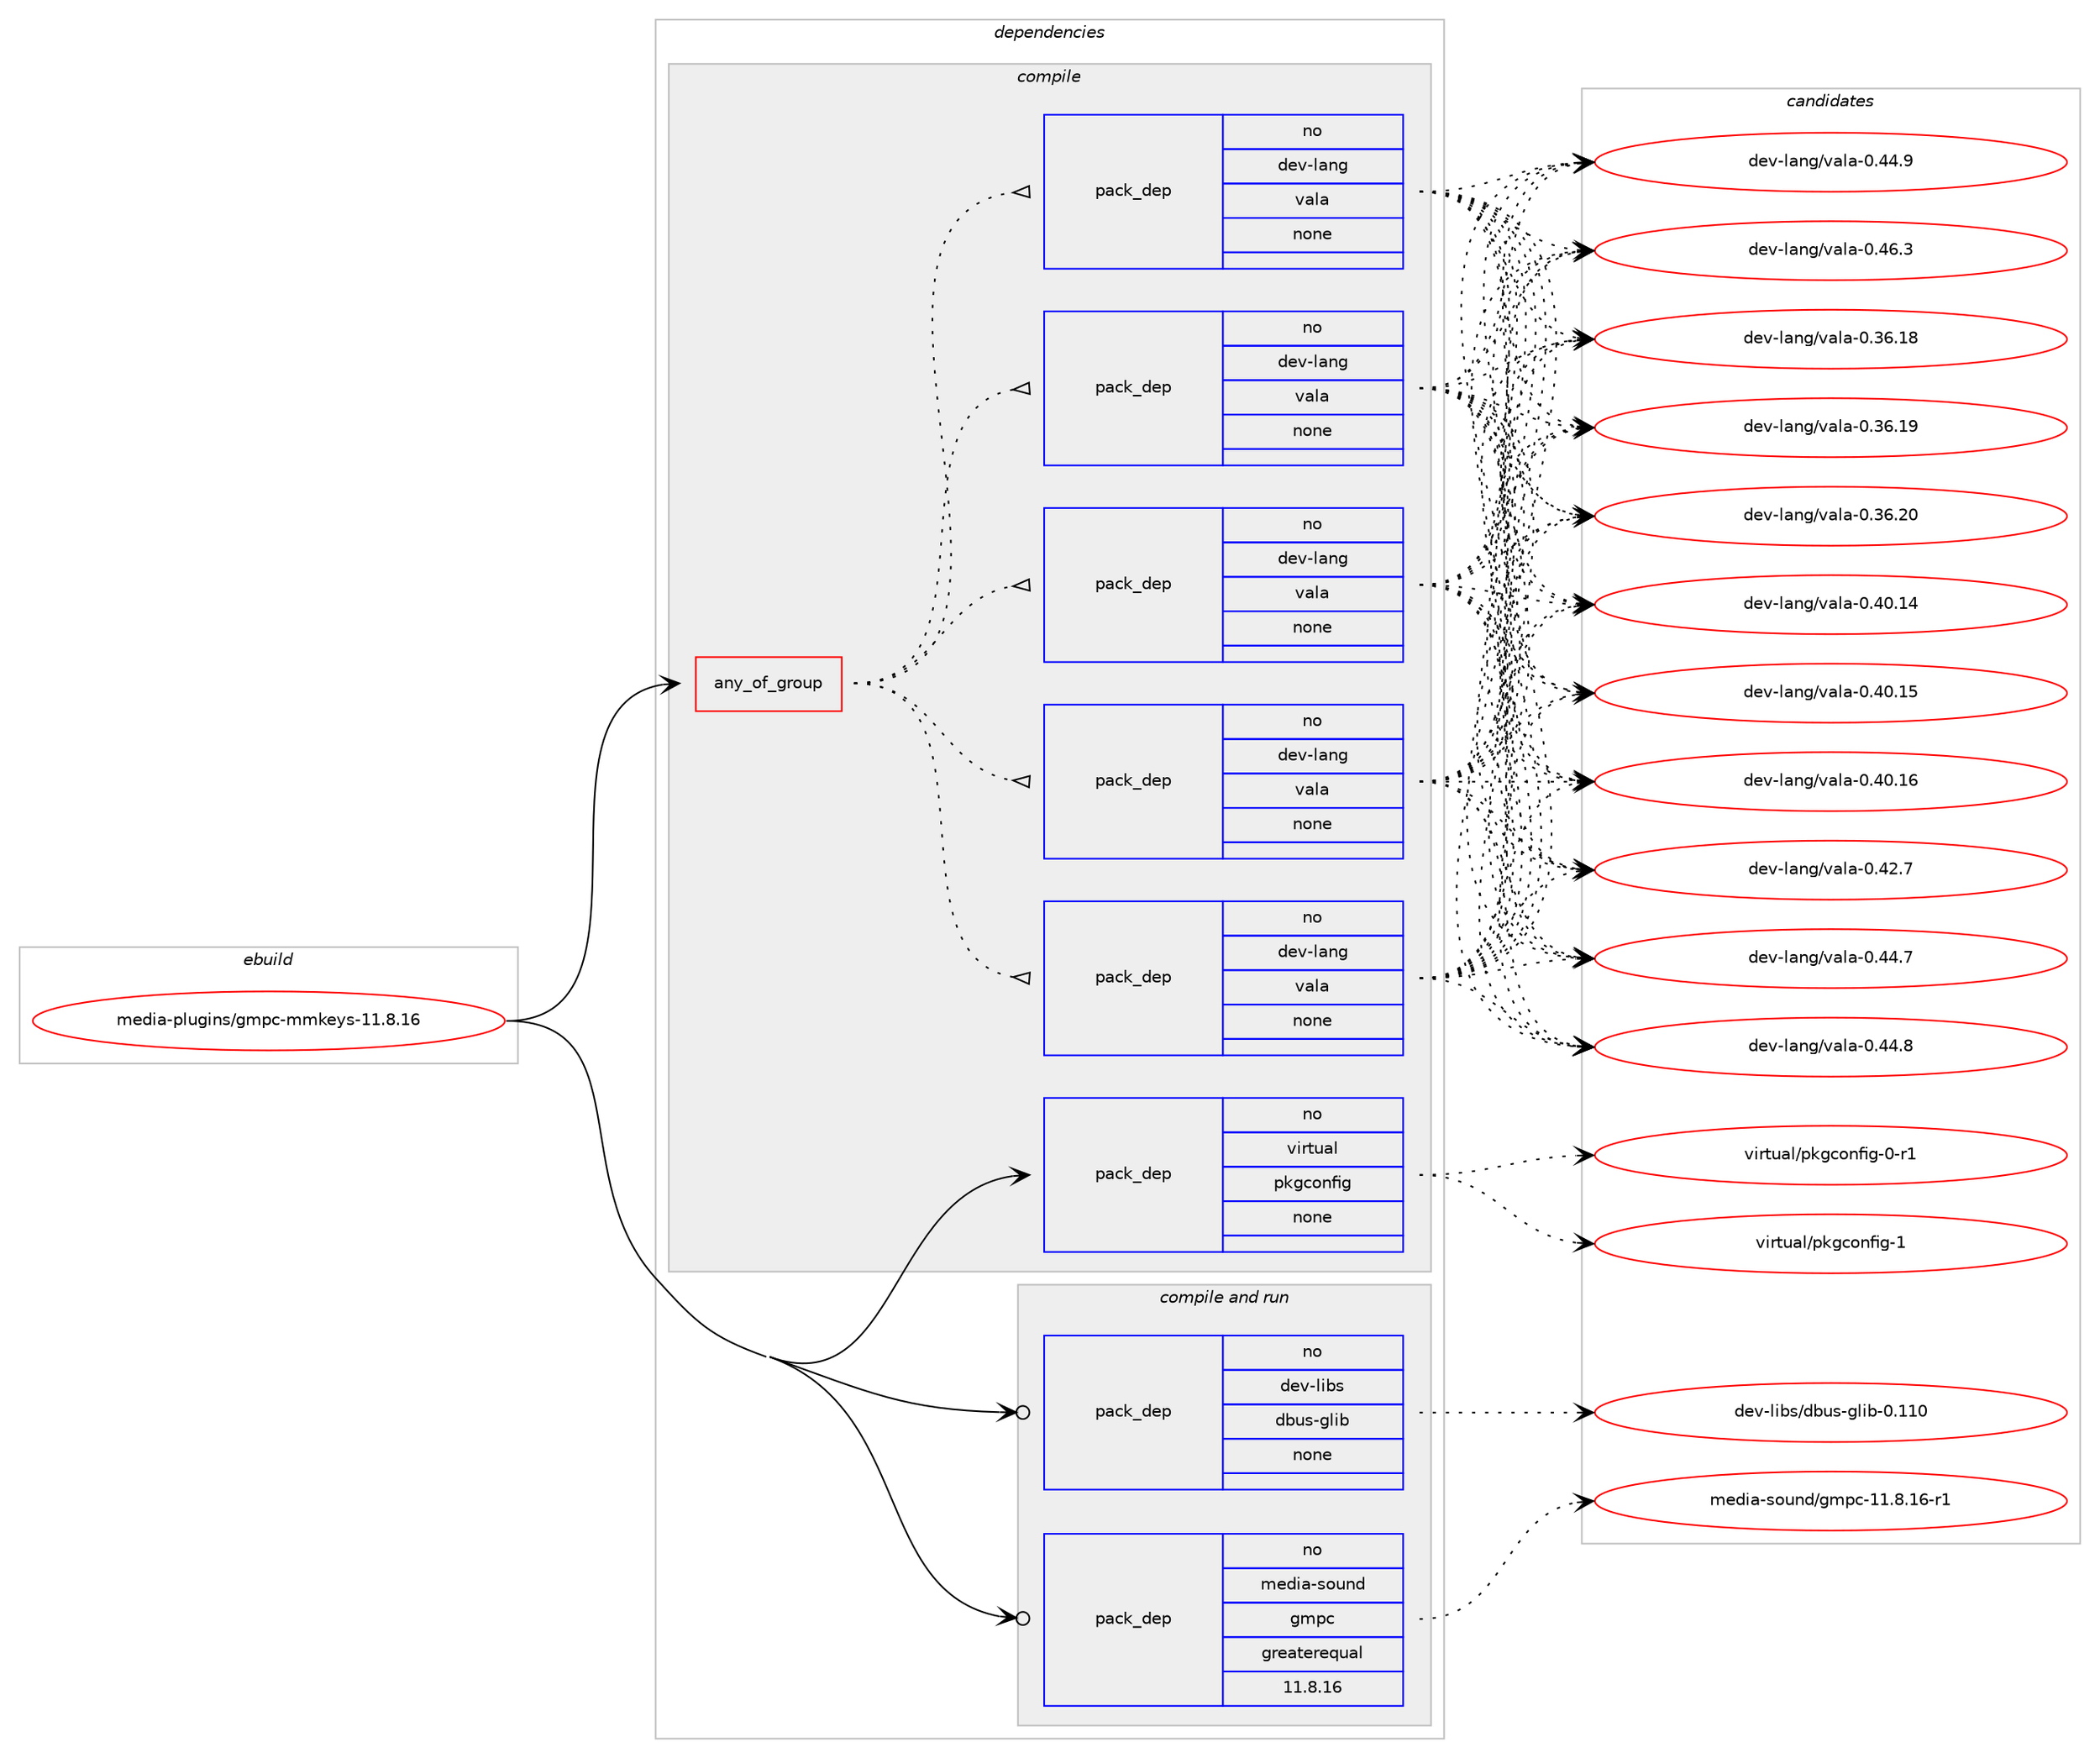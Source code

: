 digraph prolog {

# *************
# Graph options
# *************

newrank=true;
concentrate=true;
compound=true;
graph [rankdir=LR,fontname=Helvetica,fontsize=10,ranksep=1.5];#, ranksep=2.5, nodesep=0.2];
edge  [arrowhead=vee];
node  [fontname=Helvetica,fontsize=10];

# **********
# The ebuild
# **********

subgraph cluster_leftcol {
color=gray;
rank=same;
label=<<i>ebuild</i>>;
id [label="media-plugins/gmpc-mmkeys-11.8.16", color=red, width=4, href="../media-plugins/gmpc-mmkeys-11.8.16.svg"];
}

# ****************
# The dependencies
# ****************

subgraph cluster_midcol {
color=gray;
label=<<i>dependencies</i>>;
subgraph cluster_compile {
fillcolor="#eeeeee";
style=filled;
label=<<i>compile</i>>;
subgraph any13438 {
dependency792956 [label=<<TABLE BORDER="0" CELLBORDER="1" CELLSPACING="0" CELLPADDING="4"><TR><TD CELLPADDING="10">any_of_group</TD></TR></TABLE>>, shape=none, color=red];subgraph pack585979 {
dependency792957 [label=<<TABLE BORDER="0" CELLBORDER="1" CELLSPACING="0" CELLPADDING="4" WIDTH="220"><TR><TD ROWSPAN="6" CELLPADDING="30">pack_dep</TD></TR><TR><TD WIDTH="110">no</TD></TR><TR><TD>dev-lang</TD></TR><TR><TD>vala</TD></TR><TR><TD>none</TD></TR><TR><TD></TD></TR></TABLE>>, shape=none, color=blue];
}
dependency792956:e -> dependency792957:w [weight=20,style="dotted",arrowhead="oinv"];
subgraph pack585980 {
dependency792958 [label=<<TABLE BORDER="0" CELLBORDER="1" CELLSPACING="0" CELLPADDING="4" WIDTH="220"><TR><TD ROWSPAN="6" CELLPADDING="30">pack_dep</TD></TR><TR><TD WIDTH="110">no</TD></TR><TR><TD>dev-lang</TD></TR><TR><TD>vala</TD></TR><TR><TD>none</TD></TR><TR><TD></TD></TR></TABLE>>, shape=none, color=blue];
}
dependency792956:e -> dependency792958:w [weight=20,style="dotted",arrowhead="oinv"];
subgraph pack585981 {
dependency792959 [label=<<TABLE BORDER="0" CELLBORDER="1" CELLSPACING="0" CELLPADDING="4" WIDTH="220"><TR><TD ROWSPAN="6" CELLPADDING="30">pack_dep</TD></TR><TR><TD WIDTH="110">no</TD></TR><TR><TD>dev-lang</TD></TR><TR><TD>vala</TD></TR><TR><TD>none</TD></TR><TR><TD></TD></TR></TABLE>>, shape=none, color=blue];
}
dependency792956:e -> dependency792959:w [weight=20,style="dotted",arrowhead="oinv"];
subgraph pack585982 {
dependency792960 [label=<<TABLE BORDER="0" CELLBORDER="1" CELLSPACING="0" CELLPADDING="4" WIDTH="220"><TR><TD ROWSPAN="6" CELLPADDING="30">pack_dep</TD></TR><TR><TD WIDTH="110">no</TD></TR><TR><TD>dev-lang</TD></TR><TR><TD>vala</TD></TR><TR><TD>none</TD></TR><TR><TD></TD></TR></TABLE>>, shape=none, color=blue];
}
dependency792956:e -> dependency792960:w [weight=20,style="dotted",arrowhead="oinv"];
subgraph pack585983 {
dependency792961 [label=<<TABLE BORDER="0" CELLBORDER="1" CELLSPACING="0" CELLPADDING="4" WIDTH="220"><TR><TD ROWSPAN="6" CELLPADDING="30">pack_dep</TD></TR><TR><TD WIDTH="110">no</TD></TR><TR><TD>dev-lang</TD></TR><TR><TD>vala</TD></TR><TR><TD>none</TD></TR><TR><TD></TD></TR></TABLE>>, shape=none, color=blue];
}
dependency792956:e -> dependency792961:w [weight=20,style="dotted",arrowhead="oinv"];
}
id:e -> dependency792956:w [weight=20,style="solid",arrowhead="vee"];
subgraph pack585984 {
dependency792962 [label=<<TABLE BORDER="0" CELLBORDER="1" CELLSPACING="0" CELLPADDING="4" WIDTH="220"><TR><TD ROWSPAN="6" CELLPADDING="30">pack_dep</TD></TR><TR><TD WIDTH="110">no</TD></TR><TR><TD>virtual</TD></TR><TR><TD>pkgconfig</TD></TR><TR><TD>none</TD></TR><TR><TD></TD></TR></TABLE>>, shape=none, color=blue];
}
id:e -> dependency792962:w [weight=20,style="solid",arrowhead="vee"];
}
subgraph cluster_compileandrun {
fillcolor="#eeeeee";
style=filled;
label=<<i>compile and run</i>>;
subgraph pack585985 {
dependency792963 [label=<<TABLE BORDER="0" CELLBORDER="1" CELLSPACING="0" CELLPADDING="4" WIDTH="220"><TR><TD ROWSPAN="6" CELLPADDING="30">pack_dep</TD></TR><TR><TD WIDTH="110">no</TD></TR><TR><TD>dev-libs</TD></TR><TR><TD>dbus-glib</TD></TR><TR><TD>none</TD></TR><TR><TD></TD></TR></TABLE>>, shape=none, color=blue];
}
id:e -> dependency792963:w [weight=20,style="solid",arrowhead="odotvee"];
subgraph pack585986 {
dependency792964 [label=<<TABLE BORDER="0" CELLBORDER="1" CELLSPACING="0" CELLPADDING="4" WIDTH="220"><TR><TD ROWSPAN="6" CELLPADDING="30">pack_dep</TD></TR><TR><TD WIDTH="110">no</TD></TR><TR><TD>media-sound</TD></TR><TR><TD>gmpc</TD></TR><TR><TD>greaterequal</TD></TR><TR><TD>11.8.16</TD></TR></TABLE>>, shape=none, color=blue];
}
id:e -> dependency792964:w [weight=20,style="solid",arrowhead="odotvee"];
}
subgraph cluster_run {
fillcolor="#eeeeee";
style=filled;
label=<<i>run</i>>;
}
}

# **************
# The candidates
# **************

subgraph cluster_choices {
rank=same;
color=gray;
label=<<i>candidates</i>>;

subgraph choice585979 {
color=black;
nodesep=1;
choice10010111845108971101034711897108974548465154464956 [label="dev-lang/vala-0.36.18", color=red, width=4,href="../dev-lang/vala-0.36.18.svg"];
choice10010111845108971101034711897108974548465154464957 [label="dev-lang/vala-0.36.19", color=red, width=4,href="../dev-lang/vala-0.36.19.svg"];
choice10010111845108971101034711897108974548465154465048 [label="dev-lang/vala-0.36.20", color=red, width=4,href="../dev-lang/vala-0.36.20.svg"];
choice10010111845108971101034711897108974548465248464952 [label="dev-lang/vala-0.40.14", color=red, width=4,href="../dev-lang/vala-0.40.14.svg"];
choice10010111845108971101034711897108974548465248464953 [label="dev-lang/vala-0.40.15", color=red, width=4,href="../dev-lang/vala-0.40.15.svg"];
choice10010111845108971101034711897108974548465248464954 [label="dev-lang/vala-0.40.16", color=red, width=4,href="../dev-lang/vala-0.40.16.svg"];
choice100101118451089711010347118971089745484652504655 [label="dev-lang/vala-0.42.7", color=red, width=4,href="../dev-lang/vala-0.42.7.svg"];
choice100101118451089711010347118971089745484652524655 [label="dev-lang/vala-0.44.7", color=red, width=4,href="../dev-lang/vala-0.44.7.svg"];
choice100101118451089711010347118971089745484652524656 [label="dev-lang/vala-0.44.8", color=red, width=4,href="../dev-lang/vala-0.44.8.svg"];
choice100101118451089711010347118971089745484652524657 [label="dev-lang/vala-0.44.9", color=red, width=4,href="../dev-lang/vala-0.44.9.svg"];
choice100101118451089711010347118971089745484652544651 [label="dev-lang/vala-0.46.3", color=red, width=4,href="../dev-lang/vala-0.46.3.svg"];
dependency792957:e -> choice10010111845108971101034711897108974548465154464956:w [style=dotted,weight="100"];
dependency792957:e -> choice10010111845108971101034711897108974548465154464957:w [style=dotted,weight="100"];
dependency792957:e -> choice10010111845108971101034711897108974548465154465048:w [style=dotted,weight="100"];
dependency792957:e -> choice10010111845108971101034711897108974548465248464952:w [style=dotted,weight="100"];
dependency792957:e -> choice10010111845108971101034711897108974548465248464953:w [style=dotted,weight="100"];
dependency792957:e -> choice10010111845108971101034711897108974548465248464954:w [style=dotted,weight="100"];
dependency792957:e -> choice100101118451089711010347118971089745484652504655:w [style=dotted,weight="100"];
dependency792957:e -> choice100101118451089711010347118971089745484652524655:w [style=dotted,weight="100"];
dependency792957:e -> choice100101118451089711010347118971089745484652524656:w [style=dotted,weight="100"];
dependency792957:e -> choice100101118451089711010347118971089745484652524657:w [style=dotted,weight="100"];
dependency792957:e -> choice100101118451089711010347118971089745484652544651:w [style=dotted,weight="100"];
}
subgraph choice585980 {
color=black;
nodesep=1;
choice10010111845108971101034711897108974548465154464956 [label="dev-lang/vala-0.36.18", color=red, width=4,href="../dev-lang/vala-0.36.18.svg"];
choice10010111845108971101034711897108974548465154464957 [label="dev-lang/vala-0.36.19", color=red, width=4,href="../dev-lang/vala-0.36.19.svg"];
choice10010111845108971101034711897108974548465154465048 [label="dev-lang/vala-0.36.20", color=red, width=4,href="../dev-lang/vala-0.36.20.svg"];
choice10010111845108971101034711897108974548465248464952 [label="dev-lang/vala-0.40.14", color=red, width=4,href="../dev-lang/vala-0.40.14.svg"];
choice10010111845108971101034711897108974548465248464953 [label="dev-lang/vala-0.40.15", color=red, width=4,href="../dev-lang/vala-0.40.15.svg"];
choice10010111845108971101034711897108974548465248464954 [label="dev-lang/vala-0.40.16", color=red, width=4,href="../dev-lang/vala-0.40.16.svg"];
choice100101118451089711010347118971089745484652504655 [label="dev-lang/vala-0.42.7", color=red, width=4,href="../dev-lang/vala-0.42.7.svg"];
choice100101118451089711010347118971089745484652524655 [label="dev-lang/vala-0.44.7", color=red, width=4,href="../dev-lang/vala-0.44.7.svg"];
choice100101118451089711010347118971089745484652524656 [label="dev-lang/vala-0.44.8", color=red, width=4,href="../dev-lang/vala-0.44.8.svg"];
choice100101118451089711010347118971089745484652524657 [label="dev-lang/vala-0.44.9", color=red, width=4,href="../dev-lang/vala-0.44.9.svg"];
choice100101118451089711010347118971089745484652544651 [label="dev-lang/vala-0.46.3", color=red, width=4,href="../dev-lang/vala-0.46.3.svg"];
dependency792958:e -> choice10010111845108971101034711897108974548465154464956:w [style=dotted,weight="100"];
dependency792958:e -> choice10010111845108971101034711897108974548465154464957:w [style=dotted,weight="100"];
dependency792958:e -> choice10010111845108971101034711897108974548465154465048:w [style=dotted,weight="100"];
dependency792958:e -> choice10010111845108971101034711897108974548465248464952:w [style=dotted,weight="100"];
dependency792958:e -> choice10010111845108971101034711897108974548465248464953:w [style=dotted,weight="100"];
dependency792958:e -> choice10010111845108971101034711897108974548465248464954:w [style=dotted,weight="100"];
dependency792958:e -> choice100101118451089711010347118971089745484652504655:w [style=dotted,weight="100"];
dependency792958:e -> choice100101118451089711010347118971089745484652524655:w [style=dotted,weight="100"];
dependency792958:e -> choice100101118451089711010347118971089745484652524656:w [style=dotted,weight="100"];
dependency792958:e -> choice100101118451089711010347118971089745484652524657:w [style=dotted,weight="100"];
dependency792958:e -> choice100101118451089711010347118971089745484652544651:w [style=dotted,weight="100"];
}
subgraph choice585981 {
color=black;
nodesep=1;
choice10010111845108971101034711897108974548465154464956 [label="dev-lang/vala-0.36.18", color=red, width=4,href="../dev-lang/vala-0.36.18.svg"];
choice10010111845108971101034711897108974548465154464957 [label="dev-lang/vala-0.36.19", color=red, width=4,href="../dev-lang/vala-0.36.19.svg"];
choice10010111845108971101034711897108974548465154465048 [label="dev-lang/vala-0.36.20", color=red, width=4,href="../dev-lang/vala-0.36.20.svg"];
choice10010111845108971101034711897108974548465248464952 [label="dev-lang/vala-0.40.14", color=red, width=4,href="../dev-lang/vala-0.40.14.svg"];
choice10010111845108971101034711897108974548465248464953 [label="dev-lang/vala-0.40.15", color=red, width=4,href="../dev-lang/vala-0.40.15.svg"];
choice10010111845108971101034711897108974548465248464954 [label="dev-lang/vala-0.40.16", color=red, width=4,href="../dev-lang/vala-0.40.16.svg"];
choice100101118451089711010347118971089745484652504655 [label="dev-lang/vala-0.42.7", color=red, width=4,href="../dev-lang/vala-0.42.7.svg"];
choice100101118451089711010347118971089745484652524655 [label="dev-lang/vala-0.44.7", color=red, width=4,href="../dev-lang/vala-0.44.7.svg"];
choice100101118451089711010347118971089745484652524656 [label="dev-lang/vala-0.44.8", color=red, width=4,href="../dev-lang/vala-0.44.8.svg"];
choice100101118451089711010347118971089745484652524657 [label="dev-lang/vala-0.44.9", color=red, width=4,href="../dev-lang/vala-0.44.9.svg"];
choice100101118451089711010347118971089745484652544651 [label="dev-lang/vala-0.46.3", color=red, width=4,href="../dev-lang/vala-0.46.3.svg"];
dependency792959:e -> choice10010111845108971101034711897108974548465154464956:w [style=dotted,weight="100"];
dependency792959:e -> choice10010111845108971101034711897108974548465154464957:w [style=dotted,weight="100"];
dependency792959:e -> choice10010111845108971101034711897108974548465154465048:w [style=dotted,weight="100"];
dependency792959:e -> choice10010111845108971101034711897108974548465248464952:w [style=dotted,weight="100"];
dependency792959:e -> choice10010111845108971101034711897108974548465248464953:w [style=dotted,weight="100"];
dependency792959:e -> choice10010111845108971101034711897108974548465248464954:w [style=dotted,weight="100"];
dependency792959:e -> choice100101118451089711010347118971089745484652504655:w [style=dotted,weight="100"];
dependency792959:e -> choice100101118451089711010347118971089745484652524655:w [style=dotted,weight="100"];
dependency792959:e -> choice100101118451089711010347118971089745484652524656:w [style=dotted,weight="100"];
dependency792959:e -> choice100101118451089711010347118971089745484652524657:w [style=dotted,weight="100"];
dependency792959:e -> choice100101118451089711010347118971089745484652544651:w [style=dotted,weight="100"];
}
subgraph choice585982 {
color=black;
nodesep=1;
choice10010111845108971101034711897108974548465154464956 [label="dev-lang/vala-0.36.18", color=red, width=4,href="../dev-lang/vala-0.36.18.svg"];
choice10010111845108971101034711897108974548465154464957 [label="dev-lang/vala-0.36.19", color=red, width=4,href="../dev-lang/vala-0.36.19.svg"];
choice10010111845108971101034711897108974548465154465048 [label="dev-lang/vala-0.36.20", color=red, width=4,href="../dev-lang/vala-0.36.20.svg"];
choice10010111845108971101034711897108974548465248464952 [label="dev-lang/vala-0.40.14", color=red, width=4,href="../dev-lang/vala-0.40.14.svg"];
choice10010111845108971101034711897108974548465248464953 [label="dev-lang/vala-0.40.15", color=red, width=4,href="../dev-lang/vala-0.40.15.svg"];
choice10010111845108971101034711897108974548465248464954 [label="dev-lang/vala-0.40.16", color=red, width=4,href="../dev-lang/vala-0.40.16.svg"];
choice100101118451089711010347118971089745484652504655 [label="dev-lang/vala-0.42.7", color=red, width=4,href="../dev-lang/vala-0.42.7.svg"];
choice100101118451089711010347118971089745484652524655 [label="dev-lang/vala-0.44.7", color=red, width=4,href="../dev-lang/vala-0.44.7.svg"];
choice100101118451089711010347118971089745484652524656 [label="dev-lang/vala-0.44.8", color=red, width=4,href="../dev-lang/vala-0.44.8.svg"];
choice100101118451089711010347118971089745484652524657 [label="dev-lang/vala-0.44.9", color=red, width=4,href="../dev-lang/vala-0.44.9.svg"];
choice100101118451089711010347118971089745484652544651 [label="dev-lang/vala-0.46.3", color=red, width=4,href="../dev-lang/vala-0.46.3.svg"];
dependency792960:e -> choice10010111845108971101034711897108974548465154464956:w [style=dotted,weight="100"];
dependency792960:e -> choice10010111845108971101034711897108974548465154464957:w [style=dotted,weight="100"];
dependency792960:e -> choice10010111845108971101034711897108974548465154465048:w [style=dotted,weight="100"];
dependency792960:e -> choice10010111845108971101034711897108974548465248464952:w [style=dotted,weight="100"];
dependency792960:e -> choice10010111845108971101034711897108974548465248464953:w [style=dotted,weight="100"];
dependency792960:e -> choice10010111845108971101034711897108974548465248464954:w [style=dotted,weight="100"];
dependency792960:e -> choice100101118451089711010347118971089745484652504655:w [style=dotted,weight="100"];
dependency792960:e -> choice100101118451089711010347118971089745484652524655:w [style=dotted,weight="100"];
dependency792960:e -> choice100101118451089711010347118971089745484652524656:w [style=dotted,weight="100"];
dependency792960:e -> choice100101118451089711010347118971089745484652524657:w [style=dotted,weight="100"];
dependency792960:e -> choice100101118451089711010347118971089745484652544651:w [style=dotted,weight="100"];
}
subgraph choice585983 {
color=black;
nodesep=1;
choice10010111845108971101034711897108974548465154464956 [label="dev-lang/vala-0.36.18", color=red, width=4,href="../dev-lang/vala-0.36.18.svg"];
choice10010111845108971101034711897108974548465154464957 [label="dev-lang/vala-0.36.19", color=red, width=4,href="../dev-lang/vala-0.36.19.svg"];
choice10010111845108971101034711897108974548465154465048 [label="dev-lang/vala-0.36.20", color=red, width=4,href="../dev-lang/vala-0.36.20.svg"];
choice10010111845108971101034711897108974548465248464952 [label="dev-lang/vala-0.40.14", color=red, width=4,href="../dev-lang/vala-0.40.14.svg"];
choice10010111845108971101034711897108974548465248464953 [label="dev-lang/vala-0.40.15", color=red, width=4,href="../dev-lang/vala-0.40.15.svg"];
choice10010111845108971101034711897108974548465248464954 [label="dev-lang/vala-0.40.16", color=red, width=4,href="../dev-lang/vala-0.40.16.svg"];
choice100101118451089711010347118971089745484652504655 [label="dev-lang/vala-0.42.7", color=red, width=4,href="../dev-lang/vala-0.42.7.svg"];
choice100101118451089711010347118971089745484652524655 [label="dev-lang/vala-0.44.7", color=red, width=4,href="../dev-lang/vala-0.44.7.svg"];
choice100101118451089711010347118971089745484652524656 [label="dev-lang/vala-0.44.8", color=red, width=4,href="../dev-lang/vala-0.44.8.svg"];
choice100101118451089711010347118971089745484652524657 [label="dev-lang/vala-0.44.9", color=red, width=4,href="../dev-lang/vala-0.44.9.svg"];
choice100101118451089711010347118971089745484652544651 [label="dev-lang/vala-0.46.3", color=red, width=4,href="../dev-lang/vala-0.46.3.svg"];
dependency792961:e -> choice10010111845108971101034711897108974548465154464956:w [style=dotted,weight="100"];
dependency792961:e -> choice10010111845108971101034711897108974548465154464957:w [style=dotted,weight="100"];
dependency792961:e -> choice10010111845108971101034711897108974548465154465048:w [style=dotted,weight="100"];
dependency792961:e -> choice10010111845108971101034711897108974548465248464952:w [style=dotted,weight="100"];
dependency792961:e -> choice10010111845108971101034711897108974548465248464953:w [style=dotted,weight="100"];
dependency792961:e -> choice10010111845108971101034711897108974548465248464954:w [style=dotted,weight="100"];
dependency792961:e -> choice100101118451089711010347118971089745484652504655:w [style=dotted,weight="100"];
dependency792961:e -> choice100101118451089711010347118971089745484652524655:w [style=dotted,weight="100"];
dependency792961:e -> choice100101118451089711010347118971089745484652524656:w [style=dotted,weight="100"];
dependency792961:e -> choice100101118451089711010347118971089745484652524657:w [style=dotted,weight="100"];
dependency792961:e -> choice100101118451089711010347118971089745484652544651:w [style=dotted,weight="100"];
}
subgraph choice585984 {
color=black;
nodesep=1;
choice11810511411611797108471121071039911111010210510345484511449 [label="virtual/pkgconfig-0-r1", color=red, width=4,href="../virtual/pkgconfig-0-r1.svg"];
choice1181051141161179710847112107103991111101021051034549 [label="virtual/pkgconfig-1", color=red, width=4,href="../virtual/pkgconfig-1.svg"];
dependency792962:e -> choice11810511411611797108471121071039911111010210510345484511449:w [style=dotted,weight="100"];
dependency792962:e -> choice1181051141161179710847112107103991111101021051034549:w [style=dotted,weight="100"];
}
subgraph choice585985 {
color=black;
nodesep=1;
choice100101118451081059811547100981171154510310810598454846494948 [label="dev-libs/dbus-glib-0.110", color=red, width=4,href="../dev-libs/dbus-glib-0.110.svg"];
dependency792963:e -> choice100101118451081059811547100981171154510310810598454846494948:w [style=dotted,weight="100"];
}
subgraph choice585986 {
color=black;
nodesep=1;
choice1091011001059745115111117110100471031091129945494946564649544511449 [label="media-sound/gmpc-11.8.16-r1", color=red, width=4,href="../media-sound/gmpc-11.8.16-r1.svg"];
dependency792964:e -> choice1091011001059745115111117110100471031091129945494946564649544511449:w [style=dotted,weight="100"];
}
}

}
